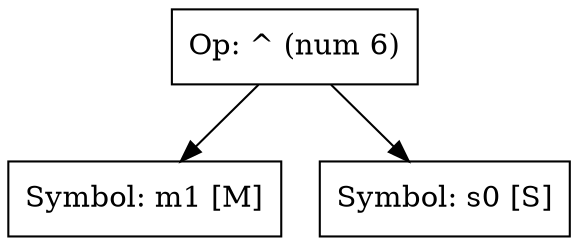 digraph g {
   N6 [shape=record, label="{Op: ^ (num 6)}"];
   edge[tailclip=true];
   N6 -> N3
   edge[tailclip=true];
   N6 -> N0
   N0 [shape=record, label="{Symbol: s0 [S]}"];
   N3 [shape=record, label="{Symbol: m1 [M]}"];
}